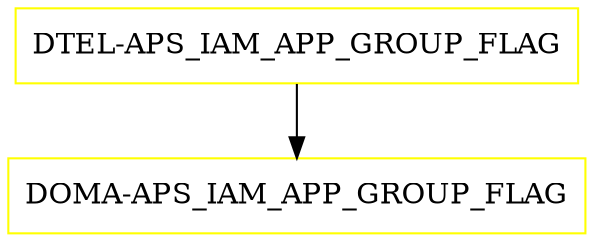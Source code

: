 digraph G {
  "DTEL-APS_IAM_APP_GROUP_FLAG" [shape=box,color=yellow];
  "DOMA-APS_IAM_APP_GROUP_FLAG" [shape=box,color=yellow,URL="./DOMA_APS_IAM_APP_GROUP_FLAG.html"];
  "DTEL-APS_IAM_APP_GROUP_FLAG" -> "DOMA-APS_IAM_APP_GROUP_FLAG";
}
